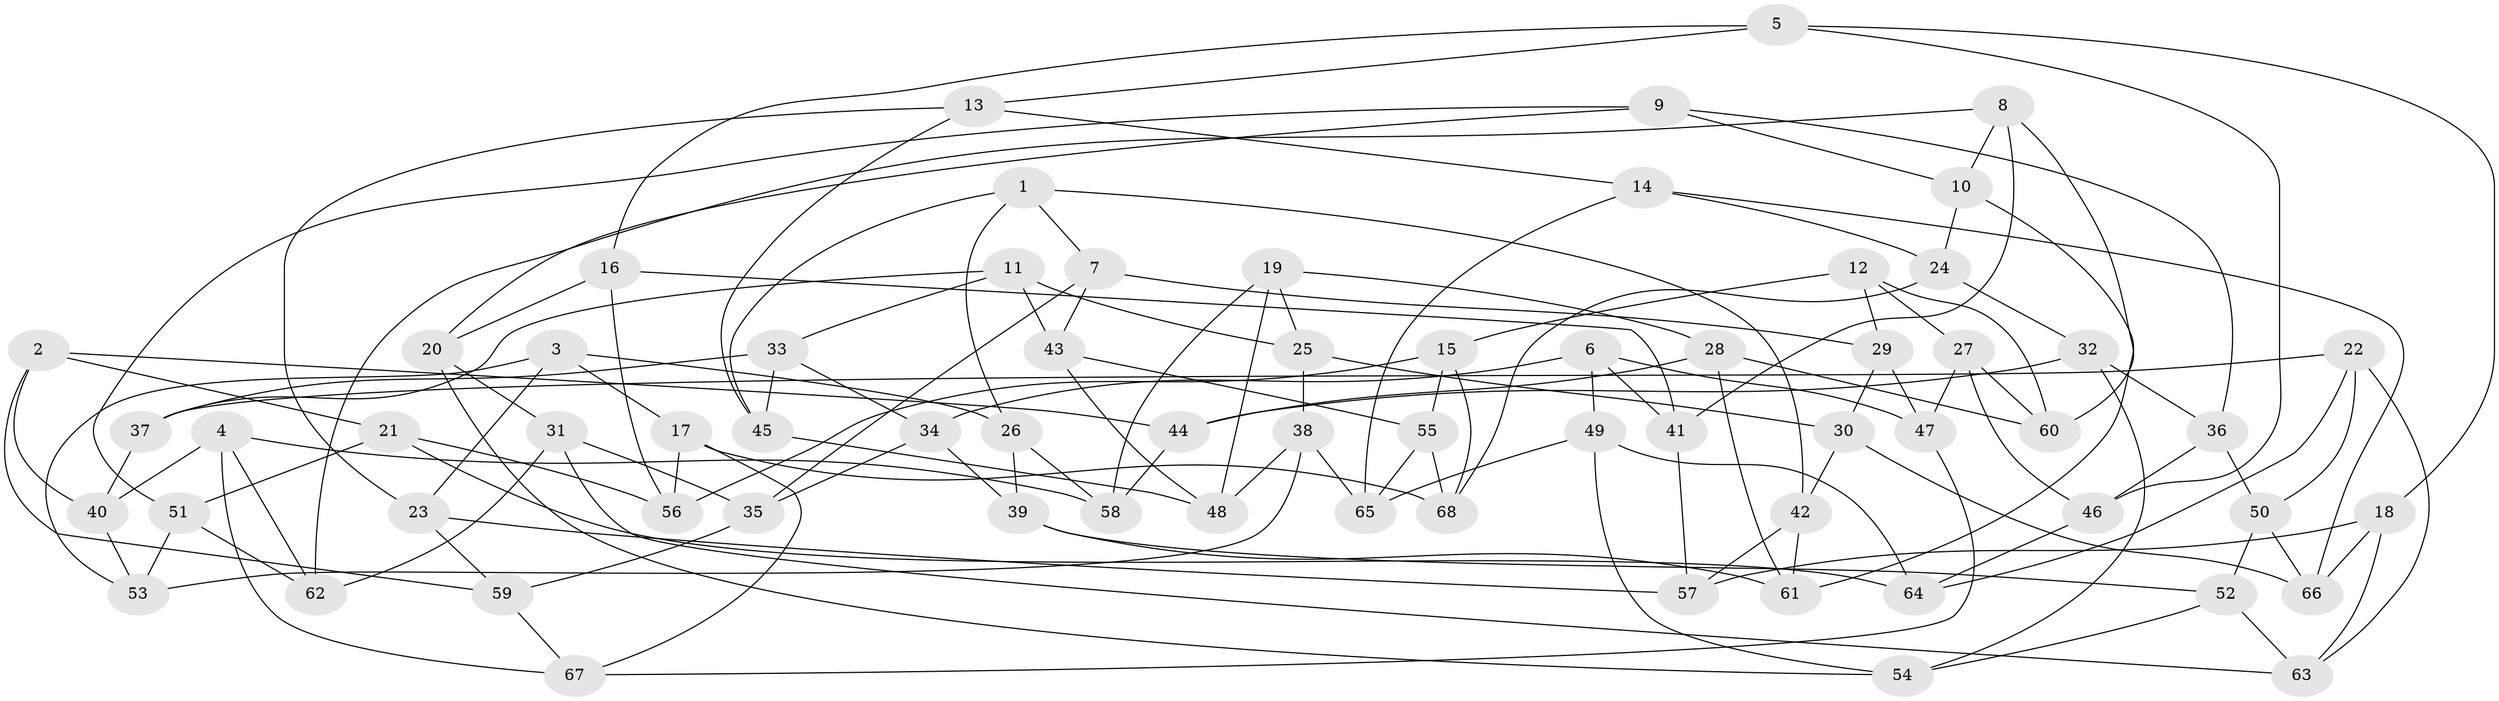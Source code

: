 // Generated by graph-tools (version 1.1) at 2025/56/03/09/25 04:56:46]
// undirected, 68 vertices, 136 edges
graph export_dot {
graph [start="1"]
  node [color=gray90,style=filled];
  1;
  2;
  3;
  4;
  5;
  6;
  7;
  8;
  9;
  10;
  11;
  12;
  13;
  14;
  15;
  16;
  17;
  18;
  19;
  20;
  21;
  22;
  23;
  24;
  25;
  26;
  27;
  28;
  29;
  30;
  31;
  32;
  33;
  34;
  35;
  36;
  37;
  38;
  39;
  40;
  41;
  42;
  43;
  44;
  45;
  46;
  47;
  48;
  49;
  50;
  51;
  52;
  53;
  54;
  55;
  56;
  57;
  58;
  59;
  60;
  61;
  62;
  63;
  64;
  65;
  66;
  67;
  68;
  1 -- 7;
  1 -- 26;
  1 -- 42;
  1 -- 45;
  2 -- 40;
  2 -- 21;
  2 -- 59;
  2 -- 44;
  3 -- 26;
  3 -- 23;
  3 -- 17;
  3 -- 53;
  4 -- 40;
  4 -- 67;
  4 -- 58;
  4 -- 62;
  5 -- 16;
  5 -- 18;
  5 -- 13;
  5 -- 46;
  6 -- 47;
  6 -- 49;
  6 -- 41;
  6 -- 34;
  7 -- 29;
  7 -- 43;
  7 -- 35;
  8 -- 62;
  8 -- 41;
  8 -- 10;
  8 -- 60;
  9 -- 36;
  9 -- 20;
  9 -- 10;
  9 -- 51;
  10 -- 24;
  10 -- 61;
  11 -- 43;
  11 -- 25;
  11 -- 33;
  11 -- 37;
  12 -- 15;
  12 -- 29;
  12 -- 60;
  12 -- 27;
  13 -- 14;
  13 -- 23;
  13 -- 45;
  14 -- 65;
  14 -- 24;
  14 -- 66;
  15 -- 56;
  15 -- 55;
  15 -- 68;
  16 -- 56;
  16 -- 41;
  16 -- 20;
  17 -- 56;
  17 -- 67;
  17 -- 68;
  18 -- 63;
  18 -- 66;
  18 -- 57;
  19 -- 25;
  19 -- 48;
  19 -- 58;
  19 -- 28;
  20 -- 54;
  20 -- 31;
  21 -- 51;
  21 -- 64;
  21 -- 56;
  22 -- 64;
  22 -- 37;
  22 -- 50;
  22 -- 63;
  23 -- 57;
  23 -- 59;
  24 -- 32;
  24 -- 68;
  25 -- 30;
  25 -- 38;
  26 -- 58;
  26 -- 39;
  27 -- 47;
  27 -- 60;
  27 -- 46;
  28 -- 44;
  28 -- 60;
  28 -- 61;
  29 -- 30;
  29 -- 47;
  30 -- 66;
  30 -- 42;
  31 -- 62;
  31 -- 63;
  31 -- 35;
  32 -- 36;
  32 -- 44;
  32 -- 54;
  33 -- 34;
  33 -- 37;
  33 -- 45;
  34 -- 39;
  34 -- 35;
  35 -- 59;
  36 -- 46;
  36 -- 50;
  37 -- 40;
  38 -- 53;
  38 -- 65;
  38 -- 48;
  39 -- 61;
  39 -- 52;
  40 -- 53;
  41 -- 57;
  42 -- 61;
  42 -- 57;
  43 -- 48;
  43 -- 55;
  44 -- 58;
  45 -- 48;
  46 -- 64;
  47 -- 67;
  49 -- 64;
  49 -- 54;
  49 -- 65;
  50 -- 52;
  50 -- 66;
  51 -- 53;
  51 -- 62;
  52 -- 54;
  52 -- 63;
  55 -- 68;
  55 -- 65;
  59 -- 67;
}
